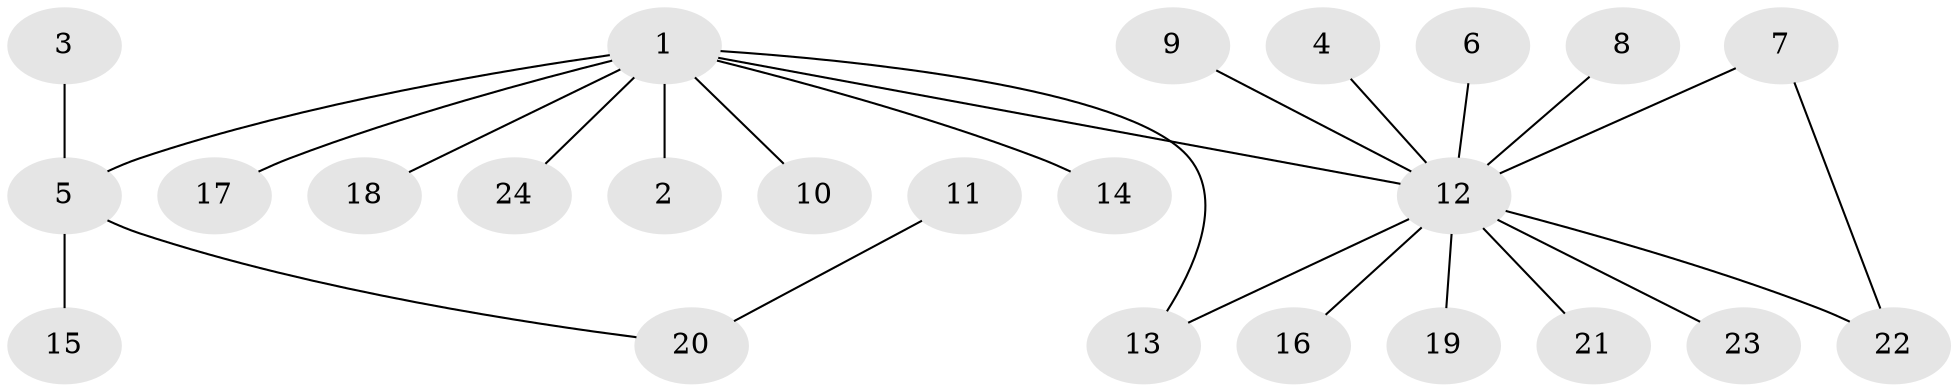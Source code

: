 // original degree distribution, {15: 0.017543859649122806, 13: 0.017543859649122806, 2: 0.15789473684210525, 1: 0.6666666666666666, 3: 0.07017543859649122, 8: 0.017543859649122806, 5: 0.03508771929824561, 4: 0.017543859649122806}
// Generated by graph-tools (version 1.1) at 2025/36/03/04/25 23:36:56]
// undirected, 24 vertices, 25 edges
graph export_dot {
  node [color=gray90,style=filled];
  1;
  2;
  3;
  4;
  5;
  6;
  7;
  8;
  9;
  10;
  11;
  12;
  13;
  14;
  15;
  16;
  17;
  18;
  19;
  20;
  21;
  22;
  23;
  24;
  1 -- 2 [weight=1.0];
  1 -- 5 [weight=1.0];
  1 -- 10 [weight=1.0];
  1 -- 12 [weight=1.0];
  1 -- 13 [weight=1.0];
  1 -- 14 [weight=1.0];
  1 -- 17 [weight=1.0];
  1 -- 18 [weight=1.0];
  1 -- 24 [weight=1.0];
  3 -- 5 [weight=1.0];
  4 -- 12 [weight=1.0];
  5 -- 15 [weight=1.0];
  5 -- 20 [weight=1.0];
  6 -- 12 [weight=1.0];
  7 -- 12 [weight=1.0];
  7 -- 22 [weight=1.0];
  8 -- 12 [weight=1.0];
  9 -- 12 [weight=1.0];
  11 -- 20 [weight=1.0];
  12 -- 13 [weight=1.0];
  12 -- 16 [weight=1.0];
  12 -- 19 [weight=1.0];
  12 -- 21 [weight=1.0];
  12 -- 22 [weight=1.0];
  12 -- 23 [weight=1.0];
}
